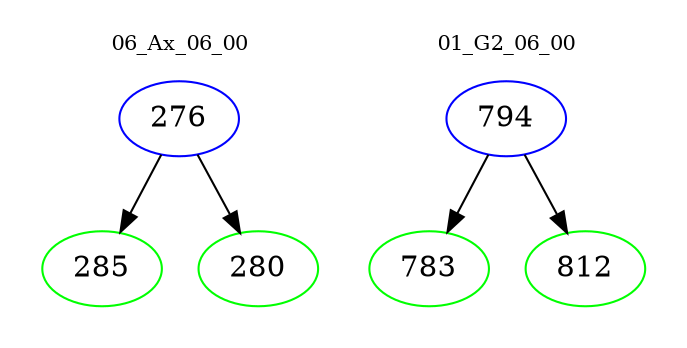 digraph{
subgraph cluster_0 {
color = white
label = "06_Ax_06_00";
fontsize=10;
T0_276 [label="276", color="blue"]
T0_276 -> T0_285 [color="black"]
T0_285 [label="285", color="green"]
T0_276 -> T0_280 [color="black"]
T0_280 [label="280", color="green"]
}
subgraph cluster_1 {
color = white
label = "01_G2_06_00";
fontsize=10;
T1_794 [label="794", color="blue"]
T1_794 -> T1_783 [color="black"]
T1_783 [label="783", color="green"]
T1_794 -> T1_812 [color="black"]
T1_812 [label="812", color="green"]
}
}
